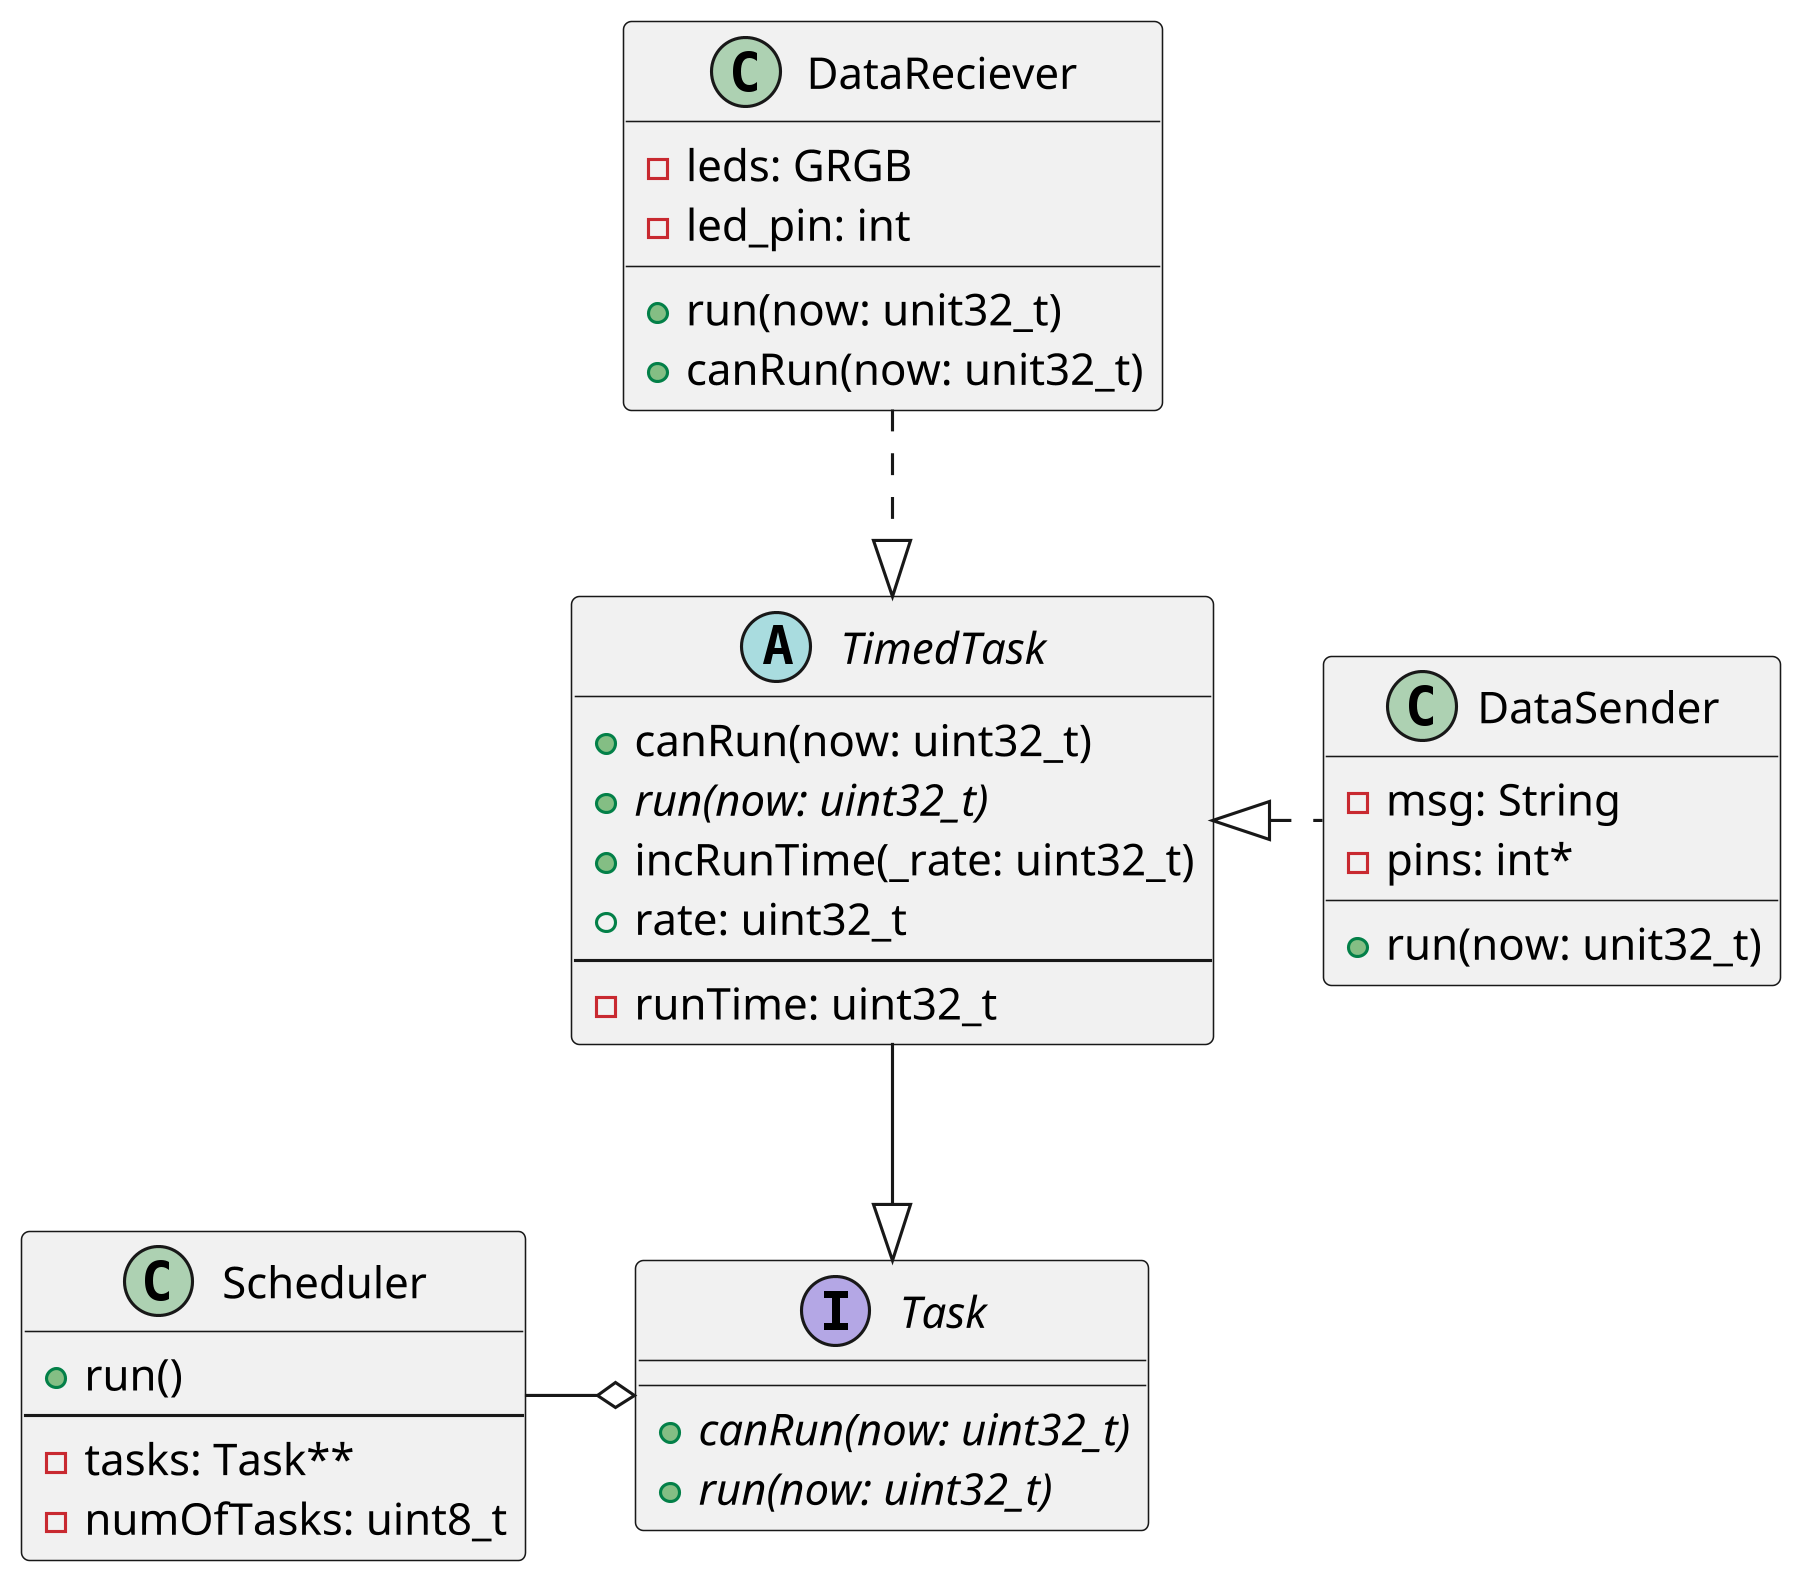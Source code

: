
@startuml
skinparam dpi 300
interface Task {
    + {abstract} canRun(now: uint32_t)
    + {abstract} run(now: uint32_t)
}

abstract TimedTask {
    + canRun(now: uint32_t)
    + {abstract} run(now: uint32_t)
    + incRunTime(_rate: uint32_t)
    + rate: uint32_t
    --
    - runTime: uint32_t
}

class Scheduler {
    + run()
    --
    - tasks: Task**
    - numOfTasks: uint8_t
}

class DataSender {
    - msg: String
    - pins: int*
    + run(now: unit32_t)
}

class DataReciever {
    - leds: GRGB
    - led_pin: int
    + run(now: unit32_t)
    + canRun(now: unit32_t)
}

TimedTask --|> Task
Scheduler -right-o Task

DataReciever .down.|> TimedTask
DataSender .left.|> TimedTask
@enduml